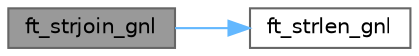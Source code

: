 digraph "ft_strjoin_gnl"
{
 // LATEX_PDF_SIZE
  bgcolor="transparent";
  edge [fontname=Helvetica,fontsize=10,labelfontname=Helvetica,labelfontsize=10];
  node [fontname=Helvetica,fontsize=10,shape=box,height=0.2,width=0.4];
  rankdir="LR";
  Node1 [id="Node000001",label="ft_strjoin_gnl",height=0.2,width=0.4,color="gray40", fillcolor="grey60", style="filled", fontcolor="black",tooltip=" "];
  Node1 -> Node2 [id="edge1_Node000001_Node000002",color="steelblue1",style="solid",tooltip=" "];
  Node2 [id="Node000002",label="ft_strlen_gnl",height=0.2,width=0.4,color="grey40", fillcolor="white", style="filled",URL="$get__next__line__utils_8c.html#a051f51f78d547e2254efcd2e89da4d0b",tooltip=" "];
}
